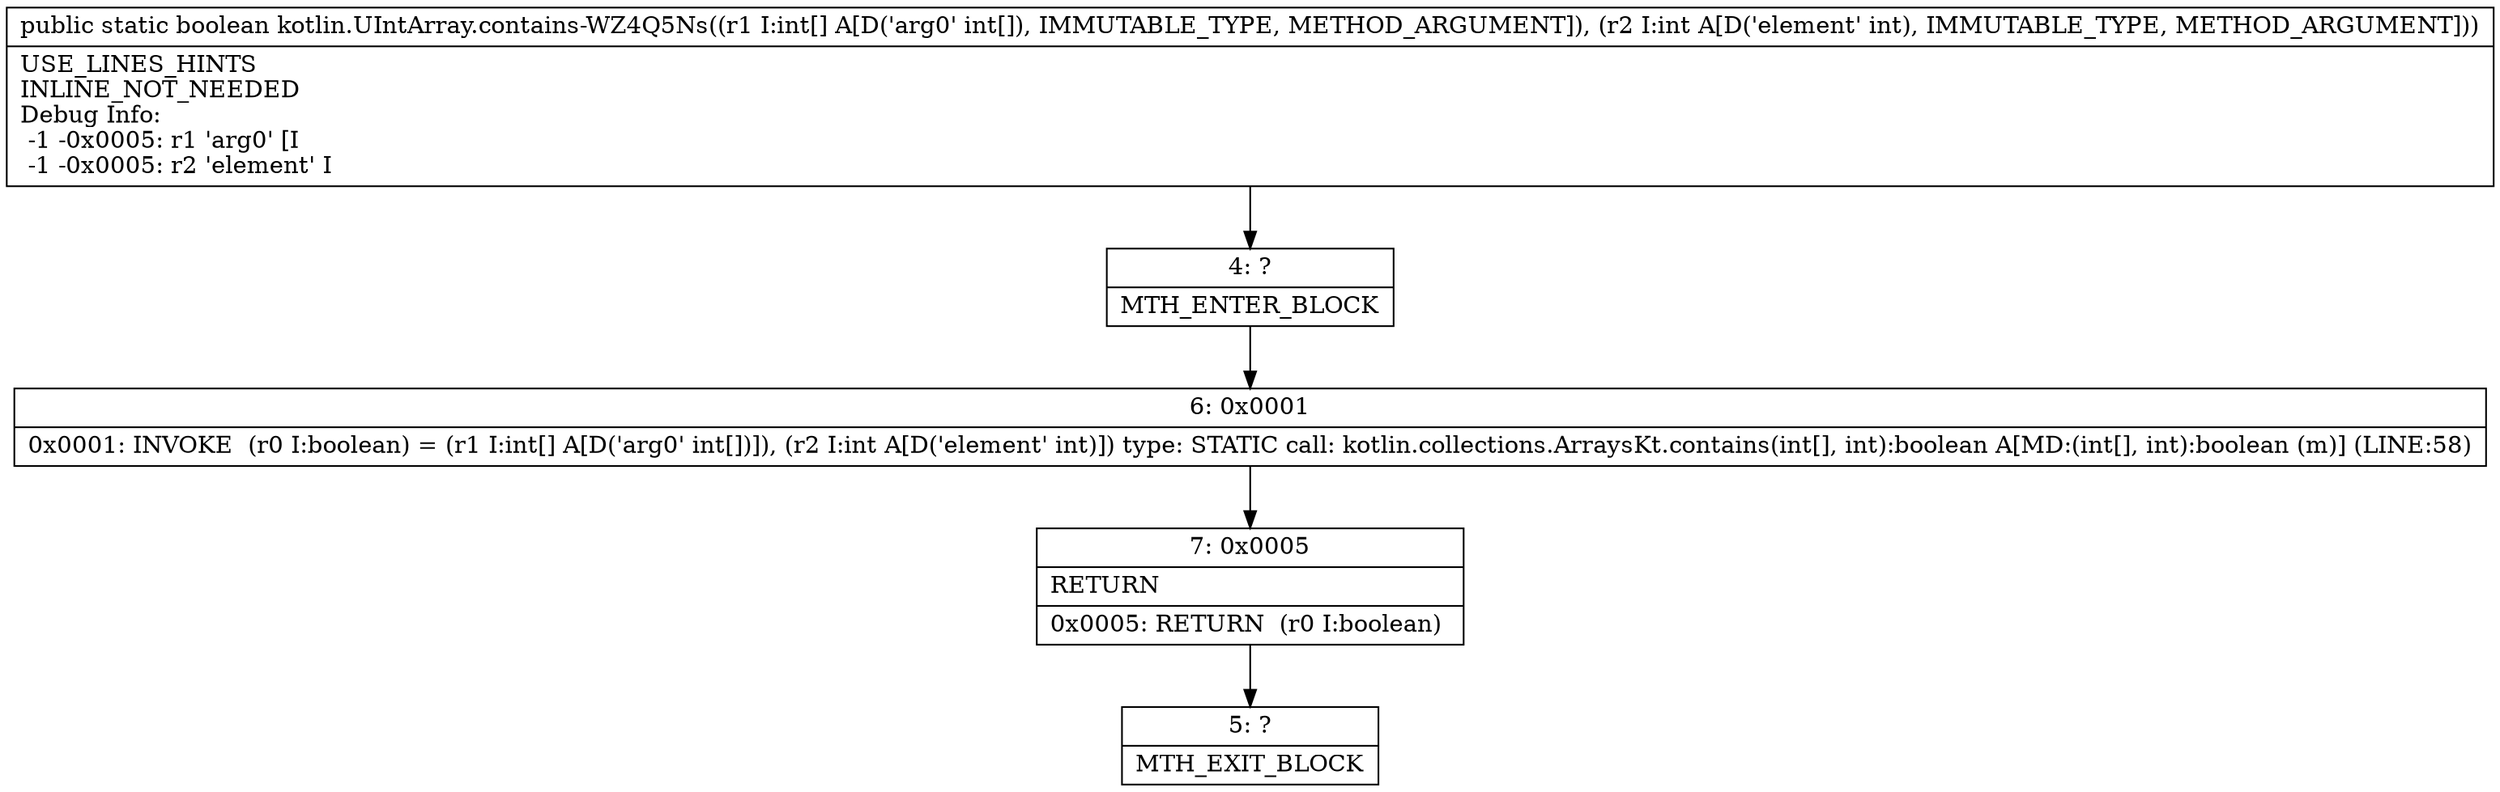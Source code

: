digraph "CFG forkotlin.UIntArray.contains\-WZ4Q5Ns([II)Z" {
Node_4 [shape=record,label="{4\:\ ?|MTH_ENTER_BLOCK\l}"];
Node_6 [shape=record,label="{6\:\ 0x0001|0x0001: INVOKE  (r0 I:boolean) = (r1 I:int[] A[D('arg0' int[])]), (r2 I:int A[D('element' int)]) type: STATIC call: kotlin.collections.ArraysKt.contains(int[], int):boolean A[MD:(int[], int):boolean (m)] (LINE:58)\l}"];
Node_7 [shape=record,label="{7\:\ 0x0005|RETURN\l|0x0005: RETURN  (r0 I:boolean) \l}"];
Node_5 [shape=record,label="{5\:\ ?|MTH_EXIT_BLOCK\l}"];
MethodNode[shape=record,label="{public static boolean kotlin.UIntArray.contains\-WZ4Q5Ns((r1 I:int[] A[D('arg0' int[]), IMMUTABLE_TYPE, METHOD_ARGUMENT]), (r2 I:int A[D('element' int), IMMUTABLE_TYPE, METHOD_ARGUMENT]))  | USE_LINES_HINTS\lINLINE_NOT_NEEDED\lDebug Info:\l  \-1 \-0x0005: r1 'arg0' [I\l  \-1 \-0x0005: r2 'element' I\l}"];
MethodNode -> Node_4;Node_4 -> Node_6;
Node_6 -> Node_7;
Node_7 -> Node_5;
}

